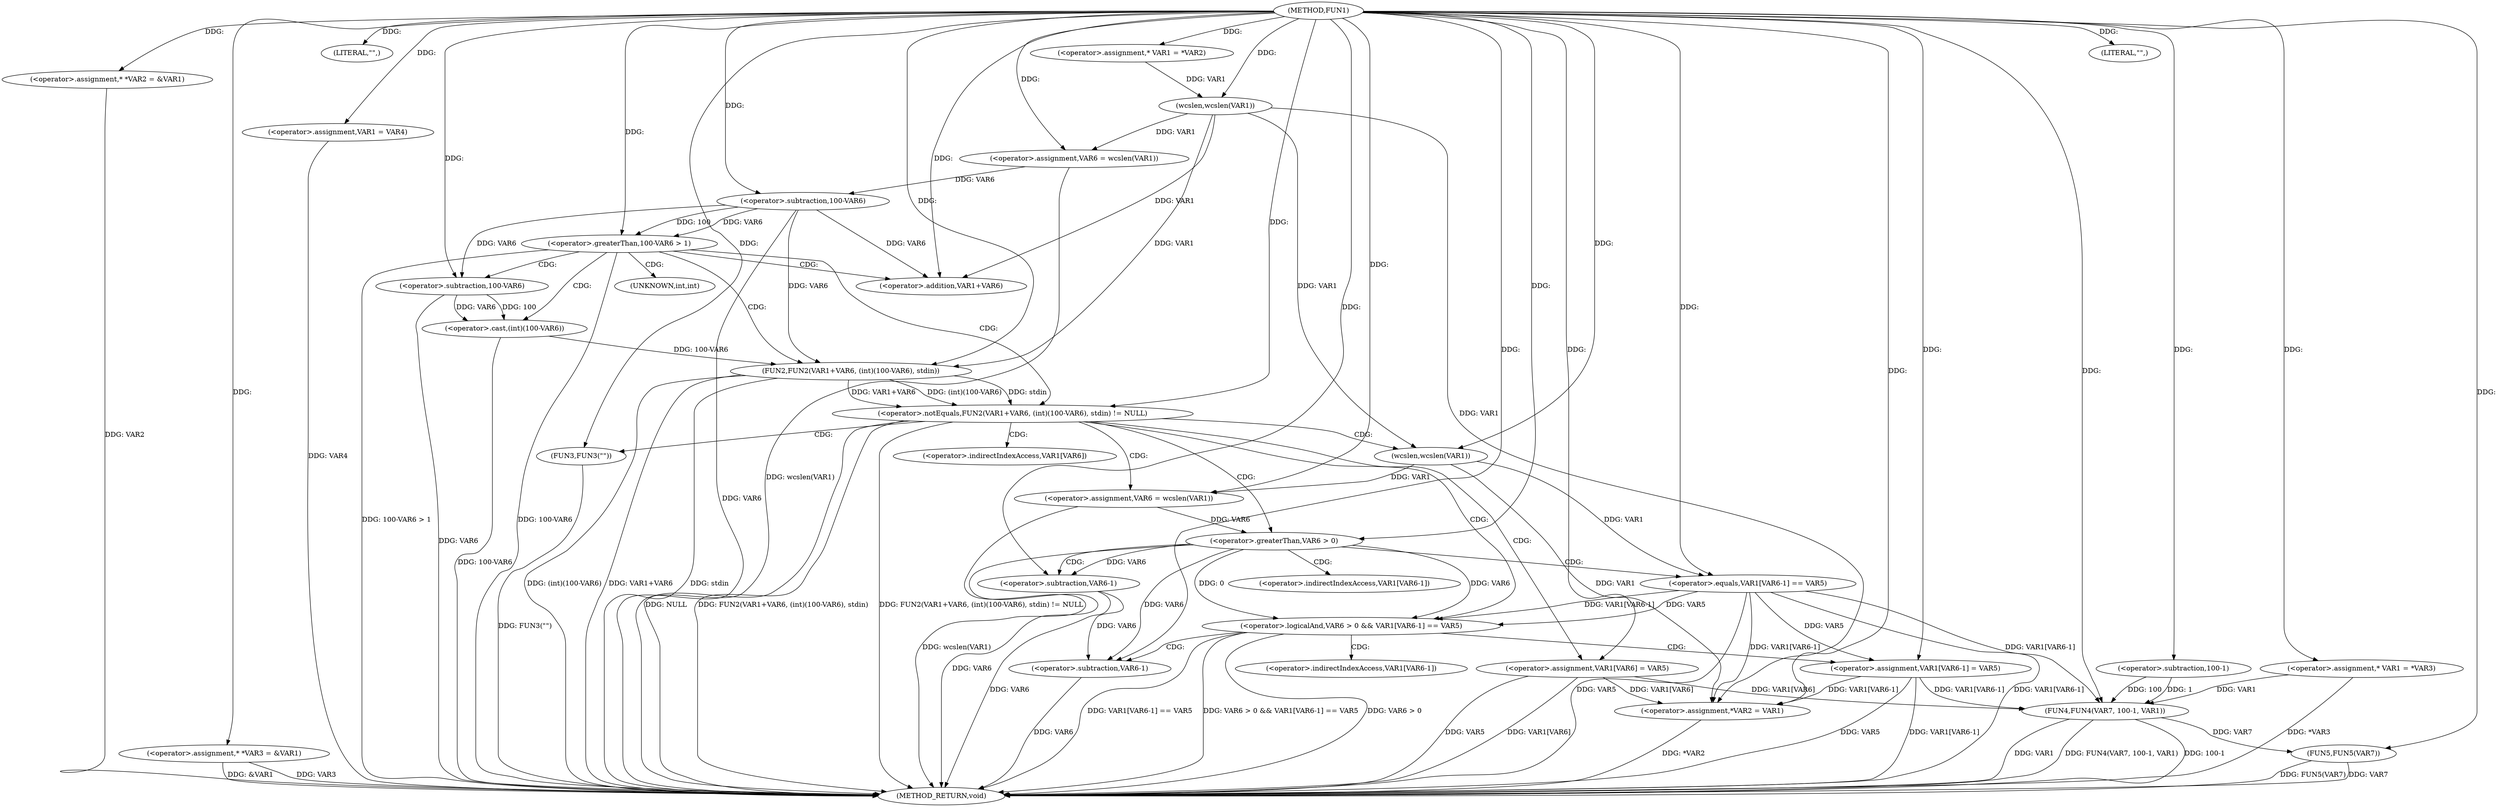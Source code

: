 digraph FUN1 {  
"1000100" [label = "(METHOD,FUN1)" ]
"1000203" [label = "(METHOD_RETURN,void)" ]
"1000104" [label = "(<operator>.assignment,* *VAR2 = &VAR1)" ]
"1000109" [label = "(<operator>.assignment,* *VAR3 = &VAR1)" ]
"1000113" [label = "(LITERAL,\"\",)" ]
"1000114" [label = "(<operator>.assignment,VAR1 = VAR4)" ]
"1000119" [label = "(<operator>.assignment,* VAR1 = *VAR2)" ]
"1000125" [label = "(<operator>.assignment,VAR6 = wcslen(VAR1))" ]
"1000127" [label = "(wcslen,wcslen(VAR1))" ]
"1000130" [label = "(<operator>.greaterThan,100-VAR6 > 1)" ]
"1000131" [label = "(<operator>.subtraction,100-VAR6)" ]
"1000137" [label = "(<operator>.notEquals,FUN2(VAR1+VAR6, (int)(100-VAR6), stdin) != NULL)" ]
"1000138" [label = "(FUN2,FUN2(VAR1+VAR6, (int)(100-VAR6), stdin))" ]
"1000139" [label = "(<operator>.addition,VAR1+VAR6)" ]
"1000142" [label = "(<operator>.cast,(int)(100-VAR6))" ]
"1000144" [label = "(<operator>.subtraction,100-VAR6)" ]
"1000150" [label = "(<operator>.assignment,VAR6 = wcslen(VAR1))" ]
"1000152" [label = "(wcslen,wcslen(VAR1))" ]
"1000155" [label = "(<operator>.logicalAnd,VAR6 > 0 && VAR1[VAR6-1] == VAR5)" ]
"1000156" [label = "(<operator>.greaterThan,VAR6 > 0)" ]
"1000159" [label = "(<operator>.equals,VAR1[VAR6-1] == VAR5)" ]
"1000162" [label = "(<operator>.subtraction,VAR6-1)" ]
"1000167" [label = "(<operator>.assignment,VAR1[VAR6-1] = VAR5)" ]
"1000170" [label = "(<operator>.subtraction,VAR6-1)" ]
"1000176" [label = "(FUN3,FUN3(\"\"))" ]
"1000178" [label = "(<operator>.assignment,VAR1[VAR6] = VAR5)" ]
"1000183" [label = "(<operator>.assignment,*VAR2 = VAR1)" ]
"1000189" [label = "(<operator>.assignment,* VAR1 = *VAR3)" ]
"1000194" [label = "(LITERAL,\"\",)" ]
"1000195" [label = "(FUN4,FUN4(VAR7, 100-1, VAR1))" ]
"1000197" [label = "(<operator>.subtraction,100-1)" ]
"1000201" [label = "(FUN5,FUN5(VAR7))" ]
"1000143" [label = "(UNKNOWN,int,int)" ]
"1000160" [label = "(<operator>.indirectIndexAccess,VAR1[VAR6-1])" ]
"1000168" [label = "(<operator>.indirectIndexAccess,VAR1[VAR6-1])" ]
"1000179" [label = "(<operator>.indirectIndexAccess,VAR1[VAR6])" ]
  "1000138" -> "1000203"  [ label = "DDG: (int)(100-VAR6)"] 
  "1000104" -> "1000203"  [ label = "DDG: VAR2"] 
  "1000138" -> "1000203"  [ label = "DDG: VAR1+VAR6"] 
  "1000189" -> "1000203"  [ label = "DDG: *VAR3"] 
  "1000125" -> "1000203"  [ label = "DDG: wcslen(VAR1)"] 
  "1000131" -> "1000203"  [ label = "DDG: VAR6"] 
  "1000195" -> "1000203"  [ label = "DDG: 100-1"] 
  "1000170" -> "1000203"  [ label = "DDG: VAR6"] 
  "1000178" -> "1000203"  [ label = "DDG: VAR5"] 
  "1000155" -> "1000203"  [ label = "DDG: VAR1[VAR6-1] == VAR5"] 
  "1000167" -> "1000203"  [ label = "DDG: VAR1[VAR6-1]"] 
  "1000130" -> "1000203"  [ label = "DDG: 100-VAR6 > 1"] 
  "1000201" -> "1000203"  [ label = "DDG: FUN5(VAR7)"] 
  "1000195" -> "1000203"  [ label = "DDG: VAR1"] 
  "1000156" -> "1000203"  [ label = "DDG: VAR6"] 
  "1000178" -> "1000203"  [ label = "DDG: VAR1[VAR6]"] 
  "1000159" -> "1000203"  [ label = "DDG: VAR1[VAR6-1]"] 
  "1000195" -> "1000203"  [ label = "DDG: FUN4(VAR7, 100-1, VAR1)"] 
  "1000183" -> "1000203"  [ label = "DDG: *VAR2"] 
  "1000150" -> "1000203"  [ label = "DDG: wcslen(VAR1)"] 
  "1000155" -> "1000203"  [ label = "DDG: VAR6 > 0 && VAR1[VAR6-1] == VAR5"] 
  "1000142" -> "1000203"  [ label = "DDG: 100-VAR6"] 
  "1000137" -> "1000203"  [ label = "DDG: NULL"] 
  "1000176" -> "1000203"  [ label = "DDG: FUN3(\"\")"] 
  "1000109" -> "1000203"  [ label = "DDG: VAR3"] 
  "1000167" -> "1000203"  [ label = "DDG: VAR5"] 
  "1000155" -> "1000203"  [ label = "DDG: VAR6 > 0"] 
  "1000137" -> "1000203"  [ label = "DDG: FUN2(VAR1+VAR6, (int)(100-VAR6), stdin)"] 
  "1000162" -> "1000203"  [ label = "DDG: VAR6"] 
  "1000144" -> "1000203"  [ label = "DDG: VAR6"] 
  "1000138" -> "1000203"  [ label = "DDG: stdin"] 
  "1000109" -> "1000203"  [ label = "DDG: &VAR1"] 
  "1000114" -> "1000203"  [ label = "DDG: VAR4"] 
  "1000137" -> "1000203"  [ label = "DDG: FUN2(VAR1+VAR6, (int)(100-VAR6), stdin) != NULL"] 
  "1000159" -> "1000203"  [ label = "DDG: VAR5"] 
  "1000130" -> "1000203"  [ label = "DDG: 100-VAR6"] 
  "1000201" -> "1000203"  [ label = "DDG: VAR7"] 
  "1000100" -> "1000104"  [ label = "DDG: "] 
  "1000100" -> "1000109"  [ label = "DDG: "] 
  "1000100" -> "1000113"  [ label = "DDG: "] 
  "1000100" -> "1000114"  [ label = "DDG: "] 
  "1000100" -> "1000119"  [ label = "DDG: "] 
  "1000127" -> "1000125"  [ label = "DDG: VAR1"] 
  "1000100" -> "1000125"  [ label = "DDG: "] 
  "1000119" -> "1000127"  [ label = "DDG: VAR1"] 
  "1000100" -> "1000127"  [ label = "DDG: "] 
  "1000131" -> "1000130"  [ label = "DDG: 100"] 
  "1000131" -> "1000130"  [ label = "DDG: VAR6"] 
  "1000100" -> "1000131"  [ label = "DDG: "] 
  "1000125" -> "1000131"  [ label = "DDG: VAR6"] 
  "1000100" -> "1000130"  [ label = "DDG: "] 
  "1000138" -> "1000137"  [ label = "DDG: VAR1+VAR6"] 
  "1000138" -> "1000137"  [ label = "DDG: (int)(100-VAR6)"] 
  "1000138" -> "1000137"  [ label = "DDG: stdin"] 
  "1000127" -> "1000138"  [ label = "DDG: VAR1"] 
  "1000100" -> "1000138"  [ label = "DDG: "] 
  "1000131" -> "1000138"  [ label = "DDG: VAR6"] 
  "1000127" -> "1000139"  [ label = "DDG: VAR1"] 
  "1000100" -> "1000139"  [ label = "DDG: "] 
  "1000131" -> "1000139"  [ label = "DDG: VAR6"] 
  "1000142" -> "1000138"  [ label = "DDG: 100-VAR6"] 
  "1000144" -> "1000142"  [ label = "DDG: 100"] 
  "1000144" -> "1000142"  [ label = "DDG: VAR6"] 
  "1000100" -> "1000144"  [ label = "DDG: "] 
  "1000131" -> "1000144"  [ label = "DDG: VAR6"] 
  "1000100" -> "1000137"  [ label = "DDG: "] 
  "1000152" -> "1000150"  [ label = "DDG: VAR1"] 
  "1000100" -> "1000150"  [ label = "DDG: "] 
  "1000100" -> "1000152"  [ label = "DDG: "] 
  "1000127" -> "1000152"  [ label = "DDG: VAR1"] 
  "1000156" -> "1000155"  [ label = "DDG: VAR6"] 
  "1000156" -> "1000155"  [ label = "DDG: 0"] 
  "1000150" -> "1000156"  [ label = "DDG: VAR6"] 
  "1000100" -> "1000156"  [ label = "DDG: "] 
  "1000159" -> "1000155"  [ label = "DDG: VAR1[VAR6-1]"] 
  "1000159" -> "1000155"  [ label = "DDG: VAR5"] 
  "1000152" -> "1000159"  [ label = "DDG: VAR1"] 
  "1000156" -> "1000162"  [ label = "DDG: VAR6"] 
  "1000100" -> "1000162"  [ label = "DDG: "] 
  "1000100" -> "1000159"  [ label = "DDG: "] 
  "1000159" -> "1000167"  [ label = "DDG: VAR5"] 
  "1000100" -> "1000167"  [ label = "DDG: "] 
  "1000156" -> "1000170"  [ label = "DDG: VAR6"] 
  "1000162" -> "1000170"  [ label = "DDG: VAR6"] 
  "1000100" -> "1000170"  [ label = "DDG: "] 
  "1000100" -> "1000176"  [ label = "DDG: "] 
  "1000100" -> "1000178"  [ label = "DDG: "] 
  "1000167" -> "1000183"  [ label = "DDG: VAR1[VAR6-1]"] 
  "1000178" -> "1000183"  [ label = "DDG: VAR1[VAR6]"] 
  "1000159" -> "1000183"  [ label = "DDG: VAR1[VAR6-1]"] 
  "1000152" -> "1000183"  [ label = "DDG: VAR1"] 
  "1000127" -> "1000183"  [ label = "DDG: VAR1"] 
  "1000100" -> "1000183"  [ label = "DDG: "] 
  "1000100" -> "1000189"  [ label = "DDG: "] 
  "1000100" -> "1000194"  [ label = "DDG: "] 
  "1000100" -> "1000195"  [ label = "DDG: "] 
  "1000197" -> "1000195"  [ label = "DDG: 100"] 
  "1000197" -> "1000195"  [ label = "DDG: 1"] 
  "1000100" -> "1000197"  [ label = "DDG: "] 
  "1000167" -> "1000195"  [ label = "DDG: VAR1[VAR6-1]"] 
  "1000189" -> "1000195"  [ label = "DDG: VAR1"] 
  "1000178" -> "1000195"  [ label = "DDG: VAR1[VAR6]"] 
  "1000159" -> "1000195"  [ label = "DDG: VAR1[VAR6-1]"] 
  "1000195" -> "1000201"  [ label = "DDG: VAR7"] 
  "1000100" -> "1000201"  [ label = "DDG: "] 
  "1000130" -> "1000143"  [ label = "CDG: "] 
  "1000130" -> "1000142"  [ label = "CDG: "] 
  "1000130" -> "1000137"  [ label = "CDG: "] 
  "1000130" -> "1000139"  [ label = "CDG: "] 
  "1000130" -> "1000144"  [ label = "CDG: "] 
  "1000130" -> "1000138"  [ label = "CDG: "] 
  "1000137" -> "1000178"  [ label = "CDG: "] 
  "1000137" -> "1000155"  [ label = "CDG: "] 
  "1000137" -> "1000156"  [ label = "CDG: "] 
  "1000137" -> "1000179"  [ label = "CDG: "] 
  "1000137" -> "1000152"  [ label = "CDG: "] 
  "1000137" -> "1000150"  [ label = "CDG: "] 
  "1000137" -> "1000176"  [ label = "CDG: "] 
  "1000155" -> "1000168"  [ label = "CDG: "] 
  "1000155" -> "1000167"  [ label = "CDG: "] 
  "1000155" -> "1000170"  [ label = "CDG: "] 
  "1000156" -> "1000159"  [ label = "CDG: "] 
  "1000156" -> "1000160"  [ label = "CDG: "] 
  "1000156" -> "1000162"  [ label = "CDG: "] 
}
